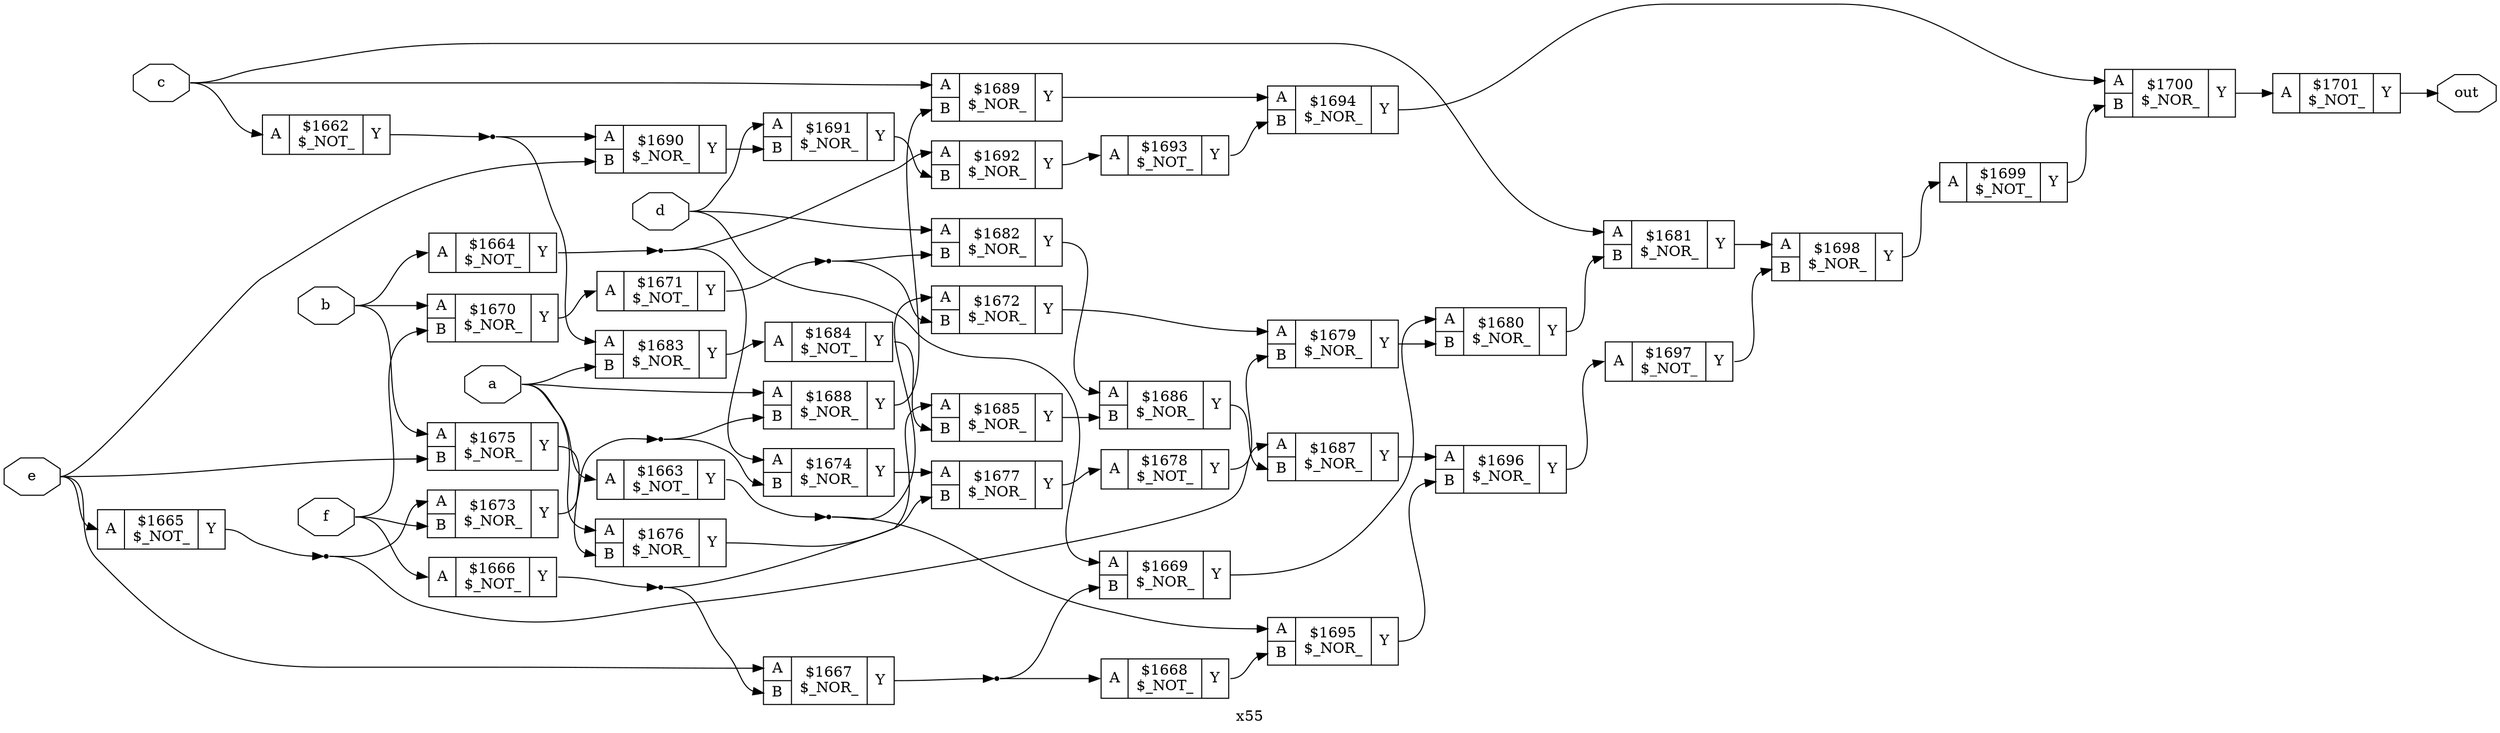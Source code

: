 digraph "x55" {
label="x55";
rankdir="LR";
remincross=true;
n40 [ shape=octagon, label="a", color="black", fontcolor="black" ];
n41 [ shape=octagon, label="b", color="black", fontcolor="black" ];
n42 [ shape=octagon, label="c", color="black", fontcolor="black" ];
n43 [ shape=octagon, label="d", color="black", fontcolor="black" ];
n44 [ shape=octagon, label="e", color="black", fontcolor="black" ];
n45 [ shape=octagon, label="f", color="black", fontcolor="black" ];
n46 [ shape=octagon, label="out", color="black", fontcolor="black" ];
c49 [ shape=record, label="{{<p47> A}|$1662\n$_NOT_|{<p48> Y}}" ];
c50 [ shape=record, label="{{<p47> A}|$1663\n$_NOT_|{<p48> Y}}" ];
c51 [ shape=record, label="{{<p47> A}|$1664\n$_NOT_|{<p48> Y}}" ];
c52 [ shape=record, label="{{<p47> A}|$1665\n$_NOT_|{<p48> Y}}" ];
c53 [ shape=record, label="{{<p47> A}|$1666\n$_NOT_|{<p48> Y}}" ];
c55 [ shape=record, label="{{<p47> A|<p54> B}|$1667\n$_NOR_|{<p48> Y}}" ];
c56 [ shape=record, label="{{<p47> A}|$1668\n$_NOT_|{<p48> Y}}" ];
c57 [ shape=record, label="{{<p47> A|<p54> B}|$1669\n$_NOR_|{<p48> Y}}" ];
c58 [ shape=record, label="{{<p47> A|<p54> B}|$1670\n$_NOR_|{<p48> Y}}" ];
c59 [ shape=record, label="{{<p47> A}|$1671\n$_NOT_|{<p48> Y}}" ];
c60 [ shape=record, label="{{<p47> A|<p54> B}|$1672\n$_NOR_|{<p48> Y}}" ];
c61 [ shape=record, label="{{<p47> A|<p54> B}|$1673\n$_NOR_|{<p48> Y}}" ];
c62 [ shape=record, label="{{<p47> A|<p54> B}|$1674\n$_NOR_|{<p48> Y}}" ];
c63 [ shape=record, label="{{<p47> A|<p54> B}|$1675\n$_NOR_|{<p48> Y}}" ];
c64 [ shape=record, label="{{<p47> A|<p54> B}|$1676\n$_NOR_|{<p48> Y}}" ];
c65 [ shape=record, label="{{<p47> A|<p54> B}|$1677\n$_NOR_|{<p48> Y}}" ];
c66 [ shape=record, label="{{<p47> A}|$1678\n$_NOT_|{<p48> Y}}" ];
c67 [ shape=record, label="{{<p47> A|<p54> B}|$1679\n$_NOR_|{<p48> Y}}" ];
c68 [ shape=record, label="{{<p47> A|<p54> B}|$1680\n$_NOR_|{<p48> Y}}" ];
c69 [ shape=record, label="{{<p47> A|<p54> B}|$1681\n$_NOR_|{<p48> Y}}" ];
c70 [ shape=record, label="{{<p47> A|<p54> B}|$1682\n$_NOR_|{<p48> Y}}" ];
c71 [ shape=record, label="{{<p47> A|<p54> B}|$1683\n$_NOR_|{<p48> Y}}" ];
c72 [ shape=record, label="{{<p47> A}|$1684\n$_NOT_|{<p48> Y}}" ];
c73 [ shape=record, label="{{<p47> A|<p54> B}|$1685\n$_NOR_|{<p48> Y}}" ];
c74 [ shape=record, label="{{<p47> A|<p54> B}|$1686\n$_NOR_|{<p48> Y}}" ];
c75 [ shape=record, label="{{<p47> A|<p54> B}|$1687\n$_NOR_|{<p48> Y}}" ];
c76 [ shape=record, label="{{<p47> A|<p54> B}|$1688\n$_NOR_|{<p48> Y}}" ];
c77 [ shape=record, label="{{<p47> A|<p54> B}|$1689\n$_NOR_|{<p48> Y}}" ];
c78 [ shape=record, label="{{<p47> A|<p54> B}|$1690\n$_NOR_|{<p48> Y}}" ];
c79 [ shape=record, label="{{<p47> A|<p54> B}|$1691\n$_NOR_|{<p48> Y}}" ];
c80 [ shape=record, label="{{<p47> A|<p54> B}|$1692\n$_NOR_|{<p48> Y}}" ];
c81 [ shape=record, label="{{<p47> A}|$1693\n$_NOT_|{<p48> Y}}" ];
c82 [ shape=record, label="{{<p47> A|<p54> B}|$1694\n$_NOR_|{<p48> Y}}" ];
c83 [ shape=record, label="{{<p47> A|<p54> B}|$1695\n$_NOR_|{<p48> Y}}" ];
c84 [ shape=record, label="{{<p47> A|<p54> B}|$1696\n$_NOR_|{<p48> Y}}" ];
c85 [ shape=record, label="{{<p47> A}|$1697\n$_NOT_|{<p48> Y}}" ];
c86 [ shape=record, label="{{<p47> A|<p54> B}|$1698\n$_NOR_|{<p48> Y}}" ];
c87 [ shape=record, label="{{<p47> A}|$1699\n$_NOT_|{<p48> Y}}" ];
c88 [ shape=record, label="{{<p47> A|<p54> B}|$1700\n$_NOR_|{<p48> Y}}" ];
c89 [ shape=record, label="{{<p47> A}|$1701\n$_NOT_|{<p48> Y}}" ];
n1 [ shape=point ];
c51:p48:e -> n1:w [color="black", label=""];
n1:e -> c62:p47:w [color="black", label=""];
n1:e -> c80:p47:w [color="black", label=""];
n10 [ shape=point ];
c61:p48:e -> n10:w [color="black", label=""];
n10:e -> c62:p54:w [color="black", label=""];
n10:e -> c76:p54:w [color="black", label=""];
c62:p48:e -> c65:p47:w [color="black", label=""];
c63:p48:e -> c64:p54:w [color="black", label=""];
c64:p48:e -> c65:p54:w [color="black", label=""];
c65:p48:e -> c66:p47:w [color="black", label=""];
c66:p48:e -> c67:p54:w [color="black", label=""];
c67:p48:e -> c68:p54:w [color="black", label=""];
c68:p48:e -> c69:p54:w [color="black", label=""];
c69:p48:e -> c86:p47:w [color="black", label=""];
c70:p48:e -> c74:p47:w [color="black", label=""];
n2 [ shape=point ];
c52:p48:e -> n2:w [color="black", label=""];
n2:e -> c61:p47:w [color="black", label=""];
n2:e -> c75:p47:w [color="black", label=""];
c71:p48:e -> c72:p47:w [color="black", label=""];
c72:p48:e -> c73:p54:w [color="black", label=""];
c73:p48:e -> c74:p54:w [color="black", label=""];
c74:p48:e -> c75:p54:w [color="black", label=""];
c75:p48:e -> c84:p47:w [color="black", label=""];
c76:p48:e -> c77:p54:w [color="black", label=""];
c77:p48:e -> c82:p47:w [color="black", label=""];
c78:p48:e -> c79:p54:w [color="black", label=""];
c79:p48:e -> c80:p54:w [color="black", label=""];
c80:p48:e -> c81:p47:w [color="black", label=""];
n3 [ shape=point ];
c53:p48:e -> n3:w [color="black", label=""];
n3:e -> c55:p54:w [color="black", label=""];
n3:e -> c73:p47:w [color="black", label=""];
c81:p48:e -> c82:p54:w [color="black", label=""];
c82:p48:e -> c88:p47:w [color="black", label=""];
c83:p48:e -> c84:p54:w [color="black", label=""];
c84:p48:e -> c85:p47:w [color="black", label=""];
c85:p48:e -> c86:p54:w [color="black", label=""];
c86:p48:e -> c87:p47:w [color="black", label=""];
c87:p48:e -> c88:p54:w [color="black", label=""];
c88:p48:e -> c89:p47:w [color="black", label=""];
n38 [ shape=point ];
c49:p48:e -> n38:w [color="black", label=""];
n38:e -> c71:p47:w [color="black", label=""];
n38:e -> c78:p47:w [color="black", label=""];
n39 [ shape=point ];
c50:p48:e -> n39:w [color="black", label=""];
n39:e -> c60:p47:w [color="black", label=""];
n39:e -> c83:p47:w [color="black", label=""];
n4 [ shape=point ];
c55:p48:e -> n4:w [color="black", label=""];
n4:e -> c56:p47:w [color="black", label=""];
n4:e -> c57:p54:w [color="black", label=""];
n40:e -> c50:p47:w [color="black", label=""];
n40:e -> c64:p47:w [color="black", label=""];
n40:e -> c71:p54:w [color="black", label=""];
n40:e -> c76:p47:w [color="black", label=""];
n41:e -> c51:p47:w [color="black", label=""];
n41:e -> c58:p47:w [color="black", label=""];
n41:e -> c63:p47:w [color="black", label=""];
n42:e -> c49:p47:w [color="black", label=""];
n42:e -> c69:p47:w [color="black", label=""];
n42:e -> c77:p47:w [color="black", label=""];
n43:e -> c57:p47:w [color="black", label=""];
n43:e -> c70:p47:w [color="black", label=""];
n43:e -> c79:p47:w [color="black", label=""];
n44:e -> c52:p47:w [color="black", label=""];
n44:e -> c55:p47:w [color="black", label=""];
n44:e -> c63:p54:w [color="black", label=""];
n44:e -> c78:p54:w [color="black", label=""];
n45:e -> c53:p47:w [color="black", label=""];
n45:e -> c58:p54:w [color="black", label=""];
n45:e -> c61:p54:w [color="black", label=""];
c89:p48:e -> n46:w [color="black", label=""];
c56:p48:e -> c83:p54:w [color="black", label=""];
c57:p48:e -> c68:p47:w [color="black", label=""];
c58:p48:e -> c59:p47:w [color="black", label=""];
n8 [ shape=point ];
c59:p48:e -> n8:w [color="black", label=""];
n8:e -> c60:p54:w [color="black", label=""];
n8:e -> c70:p54:w [color="black", label=""];
c60:p48:e -> c67:p47:w [color="black", label=""];
}
